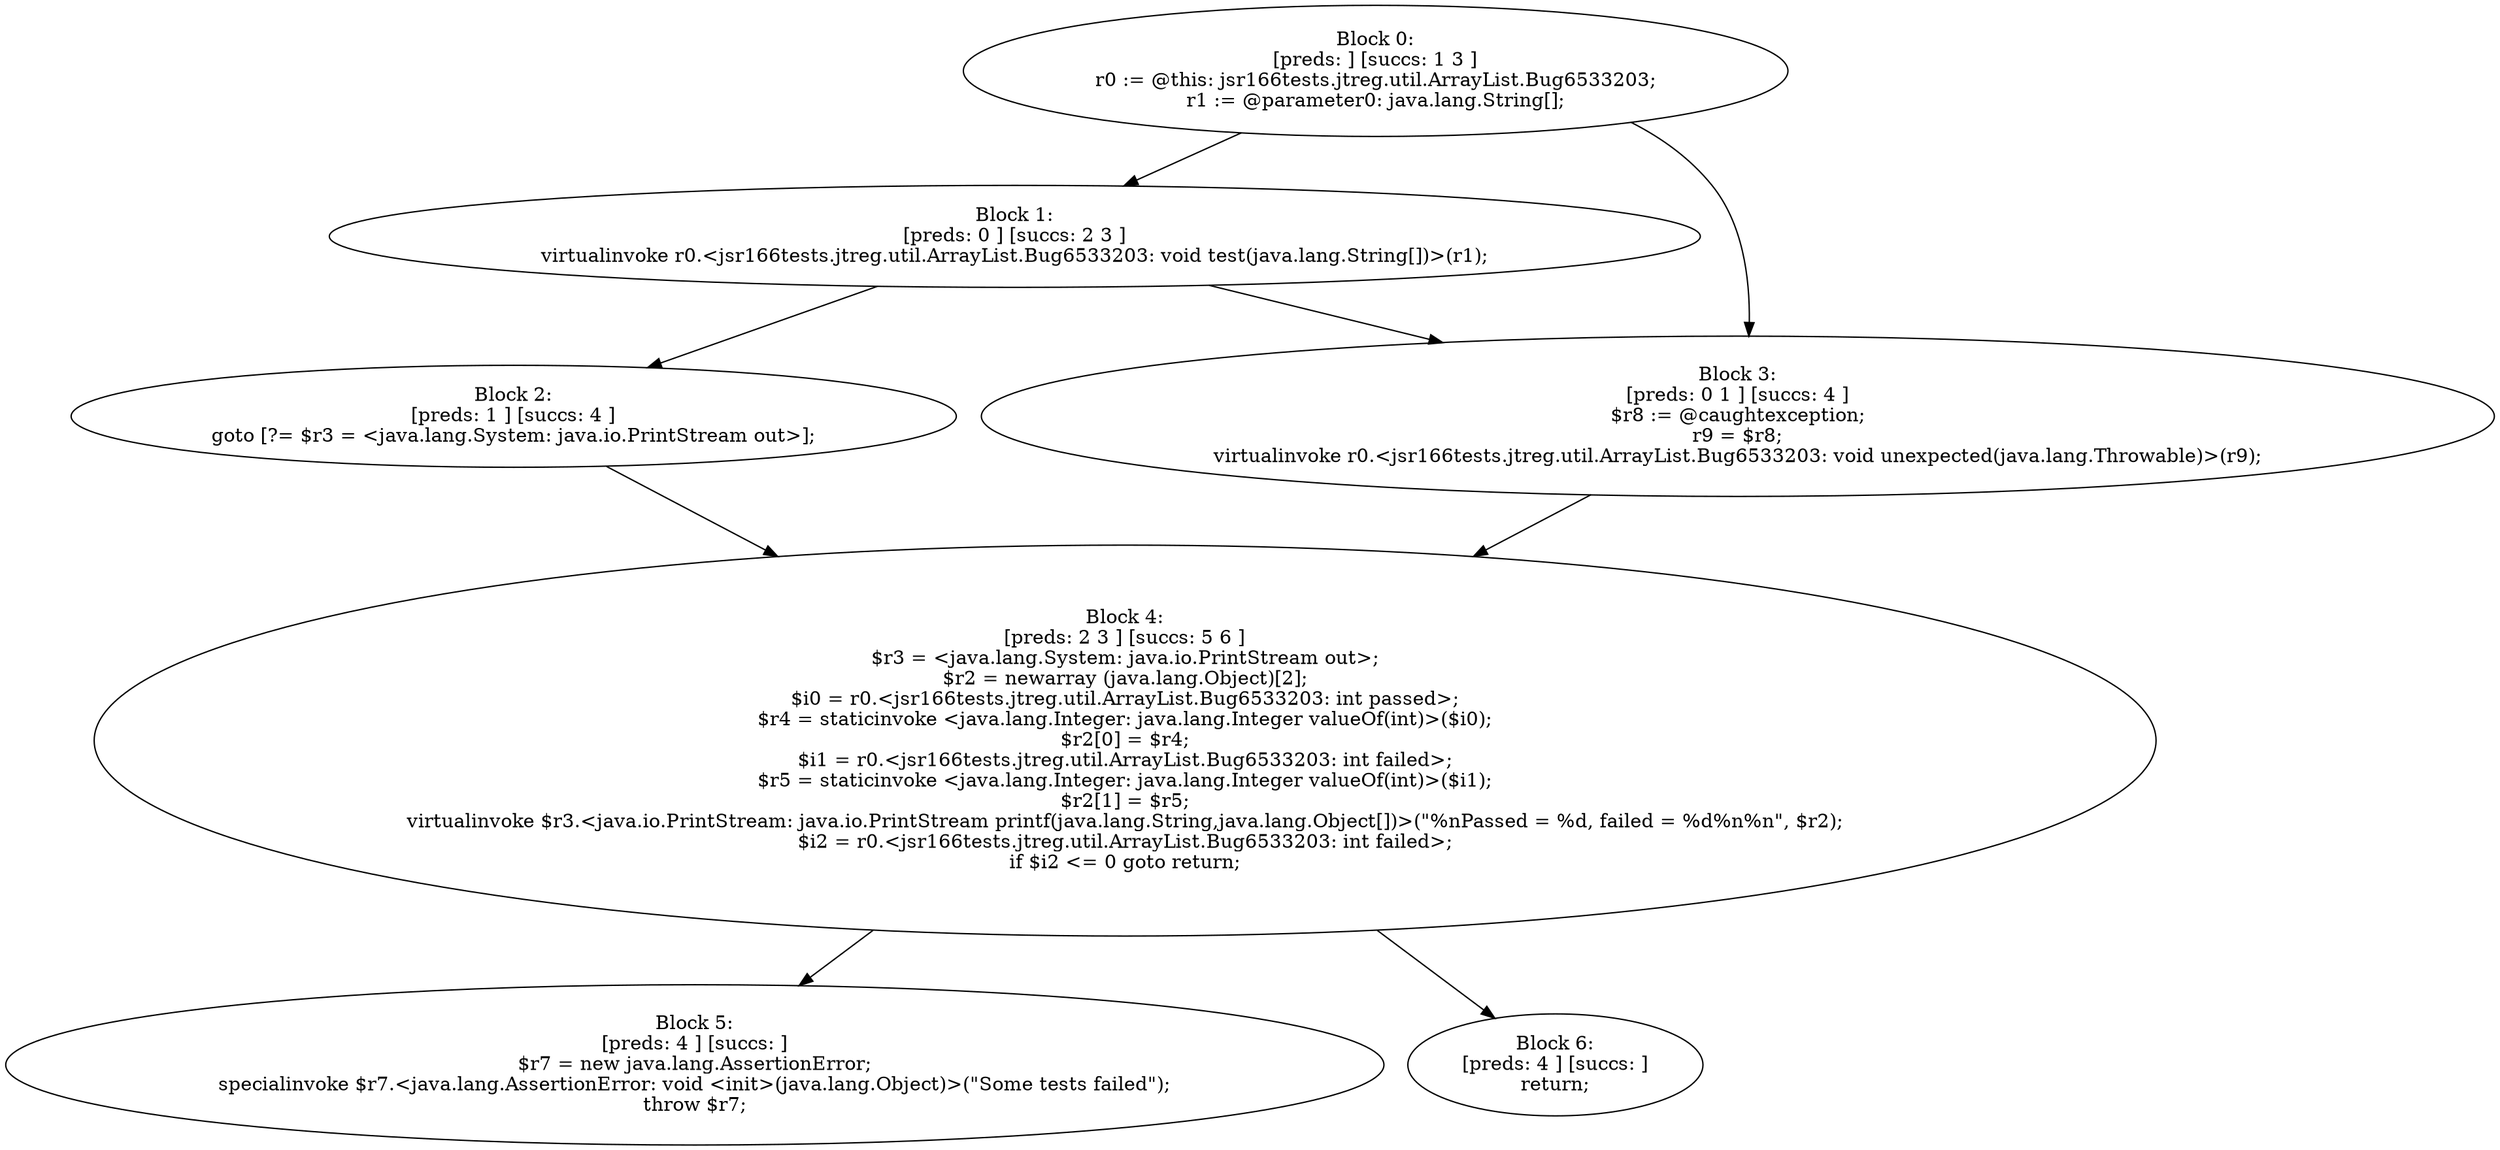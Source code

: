 digraph "unitGraph" {
    "Block 0:
[preds: ] [succs: 1 3 ]
r0 := @this: jsr166tests.jtreg.util.ArrayList.Bug6533203;
r1 := @parameter0: java.lang.String[];
"
    "Block 1:
[preds: 0 ] [succs: 2 3 ]
virtualinvoke r0.<jsr166tests.jtreg.util.ArrayList.Bug6533203: void test(java.lang.String[])>(r1);
"
    "Block 2:
[preds: 1 ] [succs: 4 ]
goto [?= $r3 = <java.lang.System: java.io.PrintStream out>];
"
    "Block 3:
[preds: 0 1 ] [succs: 4 ]
$r8 := @caughtexception;
r9 = $r8;
virtualinvoke r0.<jsr166tests.jtreg.util.ArrayList.Bug6533203: void unexpected(java.lang.Throwable)>(r9);
"
    "Block 4:
[preds: 2 3 ] [succs: 5 6 ]
$r3 = <java.lang.System: java.io.PrintStream out>;
$r2 = newarray (java.lang.Object)[2];
$i0 = r0.<jsr166tests.jtreg.util.ArrayList.Bug6533203: int passed>;
$r4 = staticinvoke <java.lang.Integer: java.lang.Integer valueOf(int)>($i0);
$r2[0] = $r4;
$i1 = r0.<jsr166tests.jtreg.util.ArrayList.Bug6533203: int failed>;
$r5 = staticinvoke <java.lang.Integer: java.lang.Integer valueOf(int)>($i1);
$r2[1] = $r5;
virtualinvoke $r3.<java.io.PrintStream: java.io.PrintStream printf(java.lang.String,java.lang.Object[])>(\"%nPassed = %d, failed = %d%n%n\", $r2);
$i2 = r0.<jsr166tests.jtreg.util.ArrayList.Bug6533203: int failed>;
if $i2 <= 0 goto return;
"
    "Block 5:
[preds: 4 ] [succs: ]
$r7 = new java.lang.AssertionError;
specialinvoke $r7.<java.lang.AssertionError: void <init>(java.lang.Object)>(\"Some tests failed\");
throw $r7;
"
    "Block 6:
[preds: 4 ] [succs: ]
return;
"
    "Block 0:
[preds: ] [succs: 1 3 ]
r0 := @this: jsr166tests.jtreg.util.ArrayList.Bug6533203;
r1 := @parameter0: java.lang.String[];
"->"Block 1:
[preds: 0 ] [succs: 2 3 ]
virtualinvoke r0.<jsr166tests.jtreg.util.ArrayList.Bug6533203: void test(java.lang.String[])>(r1);
";
    "Block 0:
[preds: ] [succs: 1 3 ]
r0 := @this: jsr166tests.jtreg.util.ArrayList.Bug6533203;
r1 := @parameter0: java.lang.String[];
"->"Block 3:
[preds: 0 1 ] [succs: 4 ]
$r8 := @caughtexception;
r9 = $r8;
virtualinvoke r0.<jsr166tests.jtreg.util.ArrayList.Bug6533203: void unexpected(java.lang.Throwable)>(r9);
";
    "Block 1:
[preds: 0 ] [succs: 2 3 ]
virtualinvoke r0.<jsr166tests.jtreg.util.ArrayList.Bug6533203: void test(java.lang.String[])>(r1);
"->"Block 2:
[preds: 1 ] [succs: 4 ]
goto [?= $r3 = <java.lang.System: java.io.PrintStream out>];
";
    "Block 1:
[preds: 0 ] [succs: 2 3 ]
virtualinvoke r0.<jsr166tests.jtreg.util.ArrayList.Bug6533203: void test(java.lang.String[])>(r1);
"->"Block 3:
[preds: 0 1 ] [succs: 4 ]
$r8 := @caughtexception;
r9 = $r8;
virtualinvoke r0.<jsr166tests.jtreg.util.ArrayList.Bug6533203: void unexpected(java.lang.Throwable)>(r9);
";
    "Block 2:
[preds: 1 ] [succs: 4 ]
goto [?= $r3 = <java.lang.System: java.io.PrintStream out>];
"->"Block 4:
[preds: 2 3 ] [succs: 5 6 ]
$r3 = <java.lang.System: java.io.PrintStream out>;
$r2 = newarray (java.lang.Object)[2];
$i0 = r0.<jsr166tests.jtreg.util.ArrayList.Bug6533203: int passed>;
$r4 = staticinvoke <java.lang.Integer: java.lang.Integer valueOf(int)>($i0);
$r2[0] = $r4;
$i1 = r0.<jsr166tests.jtreg.util.ArrayList.Bug6533203: int failed>;
$r5 = staticinvoke <java.lang.Integer: java.lang.Integer valueOf(int)>($i1);
$r2[1] = $r5;
virtualinvoke $r3.<java.io.PrintStream: java.io.PrintStream printf(java.lang.String,java.lang.Object[])>(\"%nPassed = %d, failed = %d%n%n\", $r2);
$i2 = r0.<jsr166tests.jtreg.util.ArrayList.Bug6533203: int failed>;
if $i2 <= 0 goto return;
";
    "Block 3:
[preds: 0 1 ] [succs: 4 ]
$r8 := @caughtexception;
r9 = $r8;
virtualinvoke r0.<jsr166tests.jtreg.util.ArrayList.Bug6533203: void unexpected(java.lang.Throwable)>(r9);
"->"Block 4:
[preds: 2 3 ] [succs: 5 6 ]
$r3 = <java.lang.System: java.io.PrintStream out>;
$r2 = newarray (java.lang.Object)[2];
$i0 = r0.<jsr166tests.jtreg.util.ArrayList.Bug6533203: int passed>;
$r4 = staticinvoke <java.lang.Integer: java.lang.Integer valueOf(int)>($i0);
$r2[0] = $r4;
$i1 = r0.<jsr166tests.jtreg.util.ArrayList.Bug6533203: int failed>;
$r5 = staticinvoke <java.lang.Integer: java.lang.Integer valueOf(int)>($i1);
$r2[1] = $r5;
virtualinvoke $r3.<java.io.PrintStream: java.io.PrintStream printf(java.lang.String,java.lang.Object[])>(\"%nPassed = %d, failed = %d%n%n\", $r2);
$i2 = r0.<jsr166tests.jtreg.util.ArrayList.Bug6533203: int failed>;
if $i2 <= 0 goto return;
";
    "Block 4:
[preds: 2 3 ] [succs: 5 6 ]
$r3 = <java.lang.System: java.io.PrintStream out>;
$r2 = newarray (java.lang.Object)[2];
$i0 = r0.<jsr166tests.jtreg.util.ArrayList.Bug6533203: int passed>;
$r4 = staticinvoke <java.lang.Integer: java.lang.Integer valueOf(int)>($i0);
$r2[0] = $r4;
$i1 = r0.<jsr166tests.jtreg.util.ArrayList.Bug6533203: int failed>;
$r5 = staticinvoke <java.lang.Integer: java.lang.Integer valueOf(int)>($i1);
$r2[1] = $r5;
virtualinvoke $r3.<java.io.PrintStream: java.io.PrintStream printf(java.lang.String,java.lang.Object[])>(\"%nPassed = %d, failed = %d%n%n\", $r2);
$i2 = r0.<jsr166tests.jtreg.util.ArrayList.Bug6533203: int failed>;
if $i2 <= 0 goto return;
"->"Block 5:
[preds: 4 ] [succs: ]
$r7 = new java.lang.AssertionError;
specialinvoke $r7.<java.lang.AssertionError: void <init>(java.lang.Object)>(\"Some tests failed\");
throw $r7;
";
    "Block 4:
[preds: 2 3 ] [succs: 5 6 ]
$r3 = <java.lang.System: java.io.PrintStream out>;
$r2 = newarray (java.lang.Object)[2];
$i0 = r0.<jsr166tests.jtreg.util.ArrayList.Bug6533203: int passed>;
$r4 = staticinvoke <java.lang.Integer: java.lang.Integer valueOf(int)>($i0);
$r2[0] = $r4;
$i1 = r0.<jsr166tests.jtreg.util.ArrayList.Bug6533203: int failed>;
$r5 = staticinvoke <java.lang.Integer: java.lang.Integer valueOf(int)>($i1);
$r2[1] = $r5;
virtualinvoke $r3.<java.io.PrintStream: java.io.PrintStream printf(java.lang.String,java.lang.Object[])>(\"%nPassed = %d, failed = %d%n%n\", $r2);
$i2 = r0.<jsr166tests.jtreg.util.ArrayList.Bug6533203: int failed>;
if $i2 <= 0 goto return;
"->"Block 6:
[preds: 4 ] [succs: ]
return;
";
}
